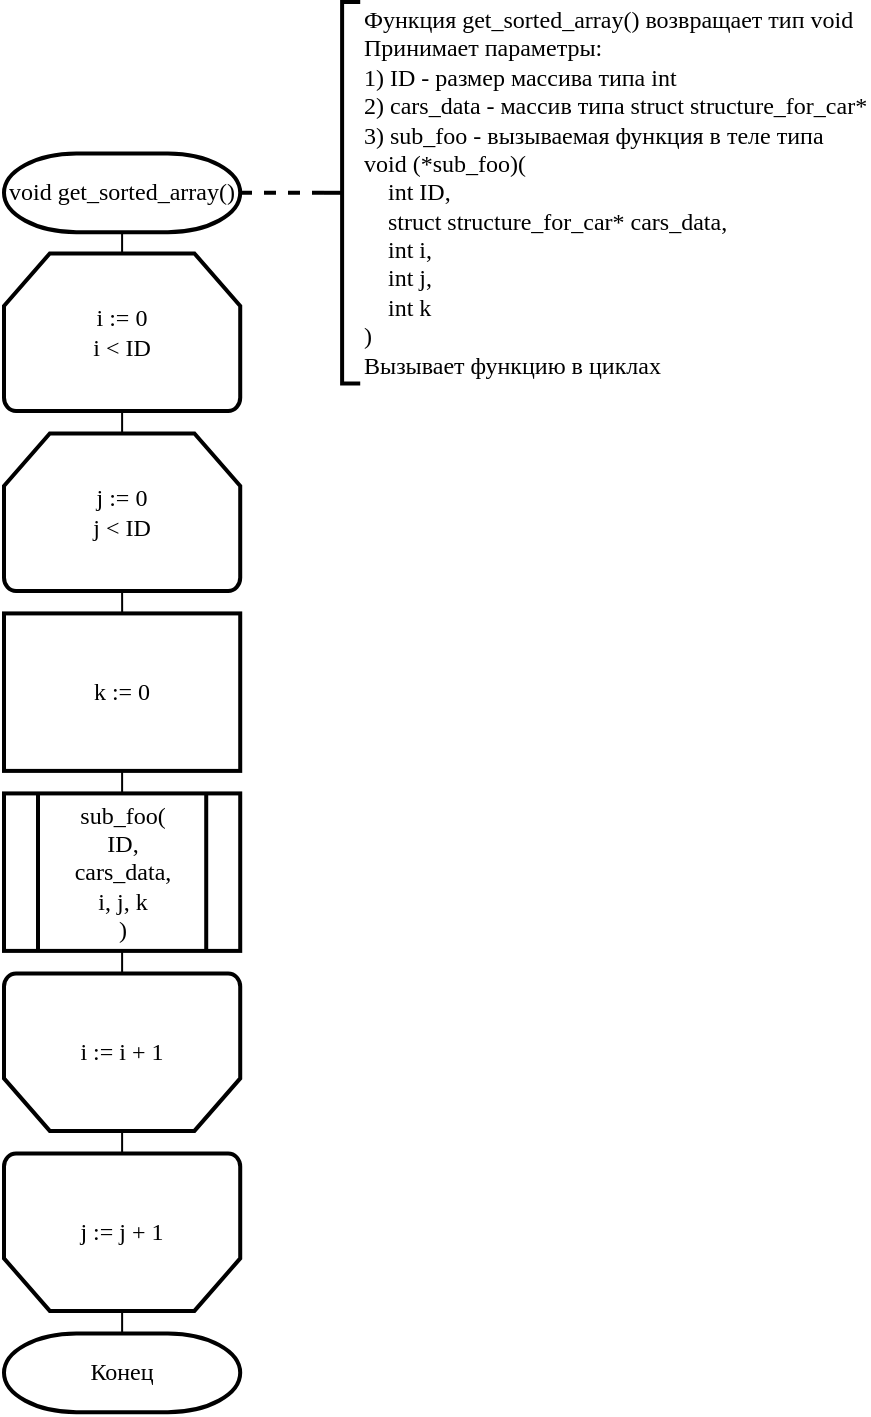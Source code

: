 <mxfile version="13.0.3" type="device"><diagram id="-W7IgBJF3w4nawYS6LMd" name="Страница 1"><mxGraphModel dx="1002" dy="581" grid="1" gridSize="10" guides="1" tooltips="1" connect="1" arrows="1" fold="1" page="1" pageScale="1" pageWidth="827" pageHeight="1169" math="0" shadow="0"><root><mxCell id="0"/><mxCell id="1" parent="0"/><mxCell id="ceK4Hh49wHqjcbHuspEs-1" style="edgeStyle=orthogonalEdgeStyle;rounded=0;orthogonalLoop=1;jettySize=auto;html=1;exitX=0.5;exitY=1;exitDx=0;exitDy=0;exitPerimeter=0;entryX=0.5;entryY=0;entryDx=0;entryDy=0;entryPerimeter=0;endArrow=none;endFill=0;fontFamily=Times New Roman;" edge="1" parent="1" source="ceK4Hh49wHqjcbHuspEs-2" target="ceK4Hh49wHqjcbHuspEs-4"><mxGeometry relative="1" as="geometry"/></mxCell><mxCell id="ceK4Hh49wHqjcbHuspEs-2" value="void get_sorted_array()" style="strokeWidth=2;html=1;shape=mxgraph.flowchart.terminator;whiteSpace=wrap;fontFamily=Times New Roman;" vertex="1" parent="1"><mxGeometry x="119.997" y="145.707" width="118.11" height="39.37" as="geometry"/></mxCell><mxCell id="ceK4Hh49wHqjcbHuspEs-3" style="edgeStyle=orthogonalEdgeStyle;rounded=0;orthogonalLoop=1;jettySize=auto;html=1;exitX=0.5;exitY=1;exitDx=0;exitDy=0;exitPerimeter=0;entryX=0.5;entryY=0;entryDx=0;entryDy=0;entryPerimeter=0;endArrow=none;endFill=0;fontFamily=Times New Roman;" edge="1" parent="1" source="ceK4Hh49wHqjcbHuspEs-4" target="ceK4Hh49wHqjcbHuspEs-6"><mxGeometry relative="1" as="geometry"/></mxCell><mxCell id="ceK4Hh49wHqjcbHuspEs-4" value="i := 0&lt;br&gt;i &amp;lt; ID" style="strokeWidth=2;html=1;shape=mxgraph.flowchart.loop_limit;whiteSpace=wrap;rounded=0;fontFamily=Times New Roman;" vertex="1" parent="1"><mxGeometry x="120" y="195.71" width="118.11" height="78.74" as="geometry"/></mxCell><mxCell id="ceK4Hh49wHqjcbHuspEs-5" style="edgeStyle=orthogonalEdgeStyle;rounded=0;orthogonalLoop=1;jettySize=auto;html=1;exitX=0.5;exitY=1;exitDx=0;exitDy=0;exitPerimeter=0;endArrow=none;endFill=0;fontFamily=Times New Roman;" edge="1" parent="1" source="ceK4Hh49wHqjcbHuspEs-6" target="ceK4Hh49wHqjcbHuspEs-12"><mxGeometry relative="1" as="geometry"/></mxCell><mxCell id="ceK4Hh49wHqjcbHuspEs-6" value="j := 0&lt;br&gt;j &amp;lt; ID" style="strokeWidth=2;html=1;shape=mxgraph.flowchart.loop_limit;whiteSpace=wrap;rounded=0;fontFamily=Times New Roman;" vertex="1" parent="1"><mxGeometry x="120" y="285.71" width="118.11" height="78.74" as="geometry"/></mxCell><mxCell id="ceK4Hh49wHqjcbHuspEs-7" style="edgeStyle=orthogonalEdgeStyle;rounded=0;orthogonalLoop=1;jettySize=auto;html=1;exitX=0.5;exitY=0;exitDx=0;exitDy=0;exitPerimeter=0;entryX=0.5;entryY=1;entryDx=0;entryDy=0;entryPerimeter=0;endArrow=none;endFill=0;fontFamily=Times New Roman;" edge="1" parent="1" source="ceK4Hh49wHqjcbHuspEs-8" target="ceK4Hh49wHqjcbHuspEs-10"><mxGeometry relative="1" as="geometry"/></mxCell><mxCell id="ceK4Hh49wHqjcbHuspEs-8" value="i := i + 1" style="strokeWidth=2;html=1;shape=mxgraph.flowchart.loop_limit;whiteSpace=wrap;rounded=0;fontFamily=Times New Roman;flipV=1;" vertex="1" parent="1"><mxGeometry x="120" y="555.71" width="118.11" height="78.74" as="geometry"/></mxCell><mxCell id="ceK4Hh49wHqjcbHuspEs-9" style="edgeStyle=orthogonalEdgeStyle;rounded=0;orthogonalLoop=1;jettySize=auto;html=1;exitX=0.5;exitY=0;exitDx=0;exitDy=0;exitPerimeter=0;entryX=0.5;entryY=0;entryDx=0;entryDy=0;entryPerimeter=0;endArrow=none;endFill=0;fontFamily=Times New Roman;" edge="1" parent="1" source="ceK4Hh49wHqjcbHuspEs-10" target="ceK4Hh49wHqjcbHuspEs-15"><mxGeometry relative="1" as="geometry"/></mxCell><mxCell id="ceK4Hh49wHqjcbHuspEs-10" value="j := j + 1" style="strokeWidth=2;html=1;shape=mxgraph.flowchart.loop_limit;whiteSpace=wrap;rounded=0;fontFamily=Times New Roman;flipV=1;" vertex="1" parent="1"><mxGeometry x="120" y="645.71" width="118.11" height="78.74" as="geometry"/></mxCell><mxCell id="ceK4Hh49wHqjcbHuspEs-11" style="edgeStyle=orthogonalEdgeStyle;rounded=0;orthogonalLoop=1;jettySize=auto;html=1;exitX=0.5;exitY=1;exitDx=0;exitDy=0;entryX=0.5;entryY=0;entryDx=0;entryDy=0;endArrow=none;endFill=0;fontFamily=Times New Roman;" edge="1" parent="1" source="ceK4Hh49wHqjcbHuspEs-12" target="ceK4Hh49wHqjcbHuspEs-14"><mxGeometry relative="1" as="geometry"/></mxCell><mxCell id="ceK4Hh49wHqjcbHuspEs-12" value="k := 0" style="rounded=0;whiteSpace=wrap;html=1;absoluteArcSize=1;arcSize=14;strokeWidth=2;fontFamily=Times New Roman;" vertex="1" parent="1"><mxGeometry x="120" y="375.71" width="118.11" height="78.74" as="geometry"/></mxCell><mxCell id="ceK4Hh49wHqjcbHuspEs-13" style="edgeStyle=orthogonalEdgeStyle;rounded=0;orthogonalLoop=1;jettySize=auto;html=1;exitX=0.5;exitY=1;exitDx=0;exitDy=0;entryX=0.5;entryY=1;entryDx=0;entryDy=0;entryPerimeter=0;endArrow=none;endFill=0;fontFamily=Times New Roman;" edge="1" parent="1" source="ceK4Hh49wHqjcbHuspEs-14" target="ceK4Hh49wHqjcbHuspEs-8"><mxGeometry relative="1" as="geometry"/></mxCell><mxCell id="ceK4Hh49wHqjcbHuspEs-14" value="sub_foo(&lt;br&gt;ID,&lt;br&gt;cars_data,&lt;br&gt;i, j, k&lt;br&gt;)" style="verticalLabelPosition=middle;verticalAlign=middle;html=1;shape=process;whiteSpace=wrap;rounded=0;size=0.14;arcSize=6;strokeWidth=2;fontFamily=Times New Roman;labelPosition=center;align=center;" vertex="1" parent="1"><mxGeometry x="120" y="465.71" width="118.11" height="78.74" as="geometry"/></mxCell><mxCell id="ceK4Hh49wHqjcbHuspEs-15" value="Конец" style="strokeWidth=2;html=1;shape=mxgraph.flowchart.terminator;whiteSpace=wrap;fontFamily=Times New Roman;" vertex="1" parent="1"><mxGeometry x="119.997" y="735.707" width="118.11" height="39.37" as="geometry"/></mxCell><mxCell id="ceK4Hh49wHqjcbHuspEs-16" style="edgeStyle=orthogonalEdgeStyle;rounded=0;orthogonalLoop=1;jettySize=auto;html=1;exitX=0;exitY=0.5;exitDx=0;exitDy=0;exitPerimeter=0;entryX=1;entryY=0.5;entryDx=0;entryDy=0;entryPerimeter=0;endArrow=none;endFill=0;fontFamily=Times New Roman;dashed=1;strokeWidth=2;" edge="1" parent="1" source="ceK4Hh49wHqjcbHuspEs-17" target="ceK4Hh49wHqjcbHuspEs-2"><mxGeometry relative="1" as="geometry"/></mxCell><mxCell id="ceK4Hh49wHqjcbHuspEs-17" value="Функция get_sorted_array() возвращает тип void&lt;br&gt;Принимает параметры:&lt;br&gt;1) ID - размер массива типа int&lt;br&gt;2) cars_data - массив типа struct structure_for_car*&lt;br&gt;3) sub_foo - вызываемая функция в теле типа&lt;br&gt;void (*sub_foo)(&lt;br&gt;&amp;nbsp; &amp;nbsp; int ID,&lt;br&gt;&amp;nbsp; &amp;nbsp; struct structure_for_car* cars_data,&lt;br&gt;&amp;nbsp; &amp;nbsp; int i,&lt;br&gt;&amp;nbsp; &amp;nbsp; int j,&lt;br&gt;&amp;nbsp; &amp;nbsp; int k&amp;nbsp; &amp;nbsp;&amp;nbsp;&lt;br&gt;)&lt;br&gt;Вызывает функцию в циклах" style="strokeWidth=2;html=1;shape=mxgraph.flowchart.annotation_2;align=left;labelPosition=right;pointerEvents=1;rounded=0;fontFamily=Times New Roman;" vertex="1" parent="1"><mxGeometry x="280" y="70" width="18.11" height="190.79" as="geometry"/></mxCell></root></mxGraphModel></diagram></mxfile>